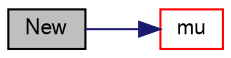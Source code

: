 digraph "New"
{
  bgcolor="transparent";
  edge [fontname="FreeSans",fontsize="10",labelfontname="FreeSans",labelfontsize="10"];
  node [fontname="FreeSans",fontsize="10",shape=record];
  rankdir="LR";
  Node128 [label="New",height=0.2,width=0.4,color="black", fillcolor="grey75", style="filled", fontcolor="black"];
  Node128 -> Node129 [color="midnightblue",fontsize="10",style="solid",fontname="FreeSans"];
  Node129 [label="mu",height=0.2,width=0.4,color="red",URL="$a30394.html#a156c9bed463e921bb2ef8c7cbfb7fdc9",tooltip="Dynamic viscosity [kg/ms]. "];
}
